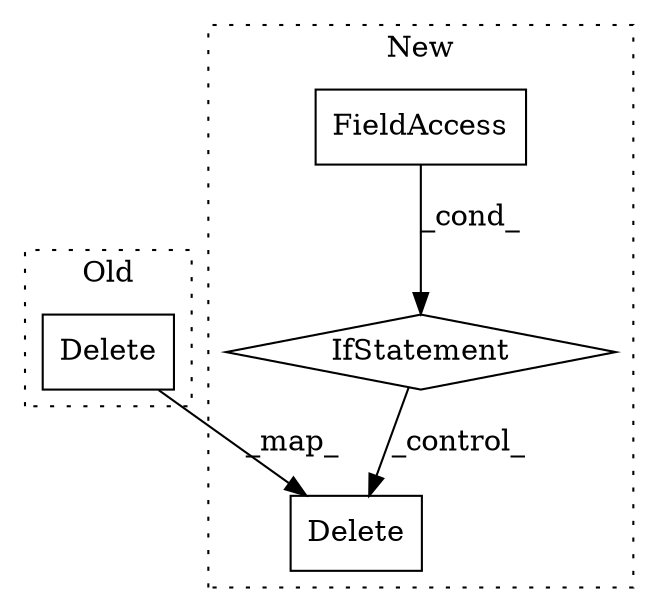 digraph G {
subgraph cluster0 {
1 [label="Delete" a="32" s="3062" l="8" shape="box"];
label = "Old";
style="dotted";
}
subgraph cluster1 {
2 [label="Delete" a="32" s="3217" l="8" shape="box"];
3 [label="IfStatement" a="25" s="3173,3194" l="4,2" shape="diamond"];
4 [label="FieldAccess" a="22" s="3177" l="17" shape="box"];
label = "New";
style="dotted";
}
1 -> 2 [label="_map_"];
3 -> 2 [label="_control_"];
4 -> 3 [label="_cond_"];
}